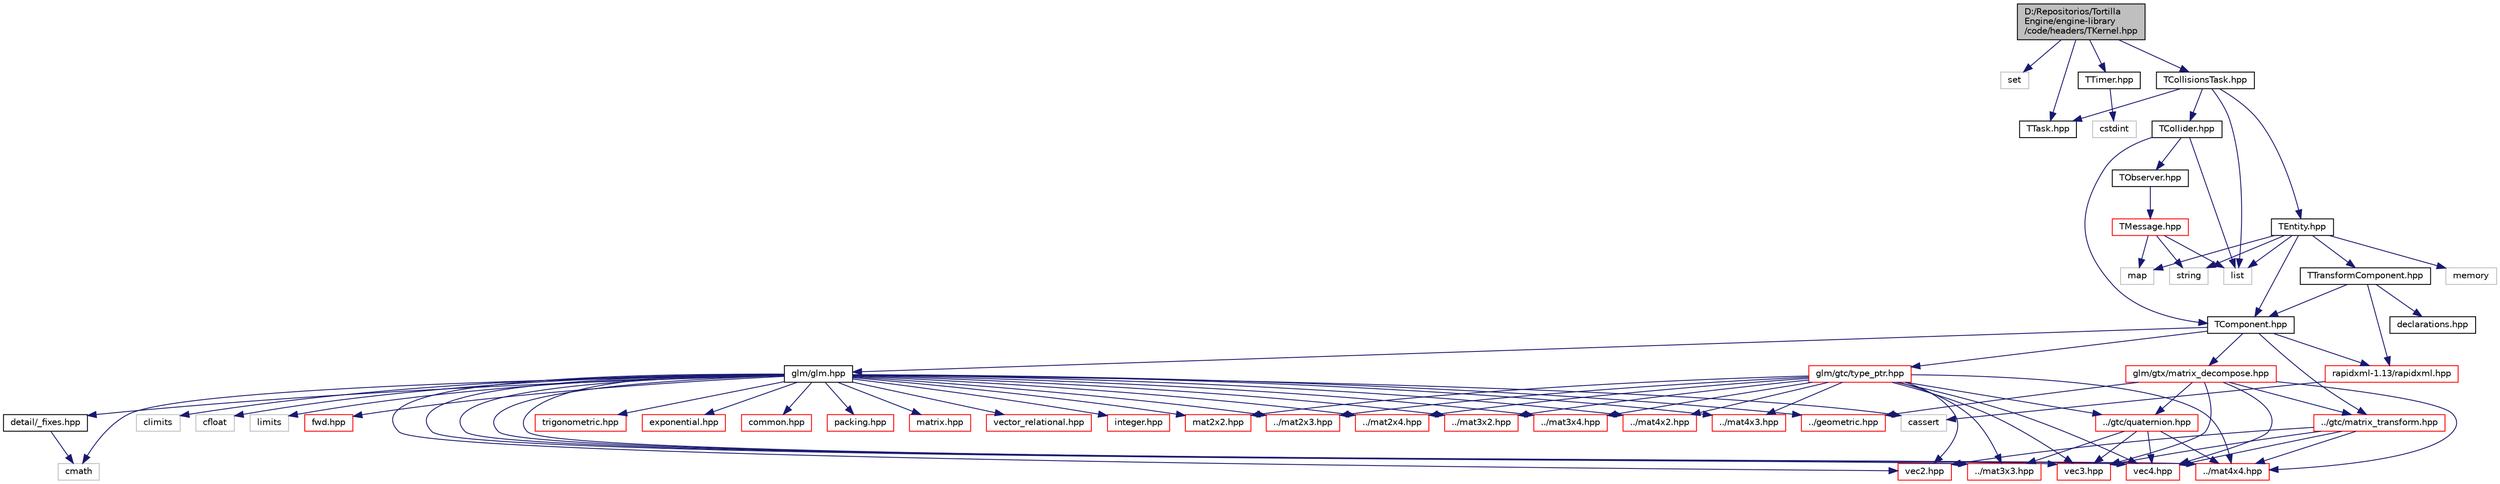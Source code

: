 digraph "D:/Repositorios/TortillaEngine/engine-library/code/headers/TKernel.hpp"
{
 // LATEX_PDF_SIZE
  edge [fontname="Helvetica",fontsize="10",labelfontname="Helvetica",labelfontsize="10"];
  node [fontname="Helvetica",fontsize="10",shape=record];
  Node1 [label="D:/Repositorios/Tortilla\lEngine/engine-library\l/code/headers/TKernel.hpp",height=0.2,width=0.4,color="black", fillcolor="grey75", style="filled", fontcolor="black",tooltip=" "];
  Node1 -> Node2 [color="midnightblue",fontsize="10",style="solid",fontname="Helvetica"];
  Node2 [label="set",height=0.2,width=0.4,color="grey75", fillcolor="white", style="filled",tooltip=" "];
  Node1 -> Node3 [color="midnightblue",fontsize="10",style="solid",fontname="Helvetica"];
  Node3 [label="TTask.hpp",height=0.2,width=0.4,color="black", fillcolor="white", style="filled",URL="$_t_task_8hpp.html",tooltip=" "];
  Node1 -> Node4 [color="midnightblue",fontsize="10",style="solid",fontname="Helvetica"];
  Node4 [label="TTimer.hpp",height=0.2,width=0.4,color="black", fillcolor="white", style="filled",URL="$_t_timer_8hpp.html",tooltip=" "];
  Node4 -> Node5 [color="midnightblue",fontsize="10",style="solid",fontname="Helvetica"];
  Node5 [label="cstdint",height=0.2,width=0.4,color="grey75", fillcolor="white", style="filled",tooltip=" "];
  Node1 -> Node6 [color="midnightblue",fontsize="10",style="solid",fontname="Helvetica"];
  Node6 [label="TCollisionsTask.hpp",height=0.2,width=0.4,color="black", fillcolor="white", style="filled",URL="$_t_collisions_task_8hpp.html",tooltip=" "];
  Node6 -> Node3 [color="midnightblue",fontsize="10",style="solid",fontname="Helvetica"];
  Node6 -> Node7 [color="midnightblue",fontsize="10",style="solid",fontname="Helvetica"];
  Node7 [label="TCollider.hpp",height=0.2,width=0.4,color="black", fillcolor="white", style="filled",URL="$_t_collider_8hpp.html",tooltip=" "];
  Node7 -> Node8 [color="midnightblue",fontsize="10",style="solid",fontname="Helvetica"];
  Node8 [label="TComponent.hpp",height=0.2,width=0.4,color="black", fillcolor="white", style="filled",URL="$_t_component_8hpp.html",tooltip=" "];
  Node8 -> Node9 [color="midnightblue",fontsize="10",style="solid",fontname="Helvetica"];
  Node9 [label="glm/glm.hpp",height=0.2,width=0.4,color="black", fillcolor="white", style="filled",URL="$glm_8hpp.html",tooltip=" "];
  Node9 -> Node10 [color="midnightblue",fontsize="10",style="solid",fontname="Helvetica"];
  Node10 [label="detail/_fixes.hpp",height=0.2,width=0.4,color="black", fillcolor="white", style="filled",URL="$__fixes_8hpp.html",tooltip=" "];
  Node10 -> Node11 [color="midnightblue",fontsize="10",style="solid",fontname="Helvetica"];
  Node11 [label="cmath",height=0.2,width=0.4,color="grey75", fillcolor="white", style="filled",tooltip=" "];
  Node9 -> Node11 [color="midnightblue",fontsize="10",style="solid",fontname="Helvetica"];
  Node9 -> Node12 [color="midnightblue",fontsize="10",style="solid",fontname="Helvetica"];
  Node12 [label="climits",height=0.2,width=0.4,color="grey75", fillcolor="white", style="filled",tooltip=" "];
  Node9 -> Node13 [color="midnightblue",fontsize="10",style="solid",fontname="Helvetica"];
  Node13 [label="cfloat",height=0.2,width=0.4,color="grey75", fillcolor="white", style="filled",tooltip=" "];
  Node9 -> Node14 [color="midnightblue",fontsize="10",style="solid",fontname="Helvetica"];
  Node14 [label="limits",height=0.2,width=0.4,color="grey75", fillcolor="white", style="filled",tooltip=" "];
  Node9 -> Node15 [color="midnightblue",fontsize="10",style="solid",fontname="Helvetica"];
  Node15 [label="cassert",height=0.2,width=0.4,color="grey75", fillcolor="white", style="filled",tooltip=" "];
  Node9 -> Node16 [color="midnightblue",fontsize="10",style="solid",fontname="Helvetica"];
  Node16 [label="fwd.hpp",height=0.2,width=0.4,color="red", fillcolor="white", style="filled",URL="$fwd_8hpp.html",tooltip=" "];
  Node9 -> Node25 [color="midnightblue",fontsize="10",style="solid",fontname="Helvetica"];
  Node25 [label="vec2.hpp",height=0.2,width=0.4,color="red", fillcolor="white", style="filled",URL="$vec2_8hpp.html",tooltip=" "];
  Node9 -> Node28 [color="midnightblue",fontsize="10",style="solid",fontname="Helvetica"];
  Node28 [label="vec3.hpp",height=0.2,width=0.4,color="red", fillcolor="white", style="filled",URL="$vec3_8hpp.html",tooltip=" "];
  Node9 -> Node31 [color="midnightblue",fontsize="10",style="solid",fontname="Helvetica"];
  Node31 [label="vec4.hpp",height=0.2,width=0.4,color="red", fillcolor="white", style="filled",URL="$vec4_8hpp.html",tooltip=" "];
  Node9 -> Node34 [color="midnightblue",fontsize="10",style="solid",fontname="Helvetica"];
  Node34 [label="mat2x2.hpp",height=0.2,width=0.4,color="red", fillcolor="white", style="filled",URL="$mat2x2_8hpp.html",tooltip=" "];
  Node9 -> Node38 [color="midnightblue",fontsize="10",style="solid",fontname="Helvetica"];
  Node38 [label="../mat2x3.hpp",height=0.2,width=0.4,color="red", fillcolor="white", style="filled",URL="$mat2x3_8hpp.html",tooltip=" "];
  Node9 -> Node41 [color="midnightblue",fontsize="10",style="solid",fontname="Helvetica"];
  Node41 [label="../mat2x4.hpp",height=0.2,width=0.4,color="red", fillcolor="white", style="filled",URL="$mat2x4_8hpp.html",tooltip=" "];
  Node9 -> Node44 [color="midnightblue",fontsize="10",style="solid",fontname="Helvetica"];
  Node44 [label="../mat3x2.hpp",height=0.2,width=0.4,color="red", fillcolor="white", style="filled",URL="$mat3x2_8hpp.html",tooltip=" "];
  Node9 -> Node47 [color="midnightblue",fontsize="10",style="solid",fontname="Helvetica"];
  Node47 [label="../mat3x3.hpp",height=0.2,width=0.4,color="red", fillcolor="white", style="filled",URL="$mat3x3_8hpp.html",tooltip=" "];
  Node9 -> Node50 [color="midnightblue",fontsize="10",style="solid",fontname="Helvetica"];
  Node50 [label="../mat3x4.hpp",height=0.2,width=0.4,color="red", fillcolor="white", style="filled",URL="$mat3x4_8hpp.html",tooltip=" "];
  Node9 -> Node53 [color="midnightblue",fontsize="10",style="solid",fontname="Helvetica"];
  Node53 [label="../mat4x2.hpp",height=0.2,width=0.4,color="red", fillcolor="white", style="filled",URL="$mat4x2_8hpp.html",tooltip=" "];
  Node9 -> Node56 [color="midnightblue",fontsize="10",style="solid",fontname="Helvetica"];
  Node56 [label="../mat4x3.hpp",height=0.2,width=0.4,color="red", fillcolor="white", style="filled",URL="$mat4x3_8hpp.html",tooltip=" "];
  Node9 -> Node59 [color="midnightblue",fontsize="10",style="solid",fontname="Helvetica"];
  Node59 [label="../mat4x4.hpp",height=0.2,width=0.4,color="red", fillcolor="white", style="filled",URL="$mat4x4_8hpp.html",tooltip=" "];
  Node9 -> Node75 [color="midnightblue",fontsize="10",style="solid",fontname="Helvetica"];
  Node75 [label="trigonometric.hpp",height=0.2,width=0.4,color="red", fillcolor="white", style="filled",URL="$trigonometric_8hpp.html",tooltip=" "];
  Node9 -> Node78 [color="midnightblue",fontsize="10",style="solid",fontname="Helvetica"];
  Node78 [label="exponential.hpp",height=0.2,width=0.4,color="red", fillcolor="white", style="filled",URL="$exponential_8hpp.html",tooltip=" "];
  Node9 -> Node79 [color="midnightblue",fontsize="10",style="solid",fontname="Helvetica"];
  Node79 [label="common.hpp",height=0.2,width=0.4,color="red", fillcolor="white", style="filled",URL="$common_8hpp.html",tooltip=" "];
  Node9 -> Node80 [color="midnightblue",fontsize="10",style="solid",fontname="Helvetica"];
  Node80 [label="packing.hpp",height=0.2,width=0.4,color="red", fillcolor="white", style="filled",URL="$packing_8hpp.html",tooltip=" "];
  Node9 -> Node63 [color="midnightblue",fontsize="10",style="solid",fontname="Helvetica"];
  Node63 [label="../geometric.hpp",height=0.2,width=0.4,color="red", fillcolor="white", style="filled",URL="$geometric_8hpp.html",tooltip=" "];
  Node9 -> Node85 [color="midnightblue",fontsize="10",style="solid",fontname="Helvetica"];
  Node85 [label="matrix.hpp",height=0.2,width=0.4,color="red", fillcolor="white", style="filled",URL="$matrix_8hpp.html",tooltip=" "];
  Node9 -> Node86 [color="midnightblue",fontsize="10",style="solid",fontname="Helvetica"];
  Node86 [label="vector_relational.hpp",height=0.2,width=0.4,color="red", fillcolor="white", style="filled",URL="$vector__relational_8hpp.html",tooltip=" "];
  Node9 -> Node87 [color="midnightblue",fontsize="10",style="solid",fontname="Helvetica"];
  Node87 [label="integer.hpp",height=0.2,width=0.4,color="red", fillcolor="white", style="filled",URL="$integer_8hpp.html",tooltip=" "];
  Node8 -> Node90 [color="midnightblue",fontsize="10",style="solid",fontname="Helvetica"];
  Node90 [label="glm/gtc/type_ptr.hpp",height=0.2,width=0.4,color="red", fillcolor="white", style="filled",URL="$type__ptr_8hpp.html",tooltip=" "];
  Node90 -> Node91 [color="midnightblue",fontsize="10",style="solid",fontname="Helvetica"];
  Node91 [label="../gtc/quaternion.hpp",height=0.2,width=0.4,color="red", fillcolor="white", style="filled",URL="$gtc_2quaternion_8hpp.html",tooltip=" "];
  Node91 -> Node47 [color="midnightblue",fontsize="10",style="solid",fontname="Helvetica"];
  Node91 -> Node59 [color="midnightblue",fontsize="10",style="solid",fontname="Helvetica"];
  Node91 -> Node28 [color="midnightblue",fontsize="10",style="solid",fontname="Helvetica"];
  Node91 -> Node31 [color="midnightblue",fontsize="10",style="solid",fontname="Helvetica"];
  Node90 -> Node25 [color="midnightblue",fontsize="10",style="solid",fontname="Helvetica"];
  Node90 -> Node28 [color="midnightblue",fontsize="10",style="solid",fontname="Helvetica"];
  Node90 -> Node31 [color="midnightblue",fontsize="10",style="solid",fontname="Helvetica"];
  Node90 -> Node34 [color="midnightblue",fontsize="10",style="solid",fontname="Helvetica"];
  Node90 -> Node38 [color="midnightblue",fontsize="10",style="solid",fontname="Helvetica"];
  Node90 -> Node41 [color="midnightblue",fontsize="10",style="solid",fontname="Helvetica"];
  Node90 -> Node44 [color="midnightblue",fontsize="10",style="solid",fontname="Helvetica"];
  Node90 -> Node47 [color="midnightblue",fontsize="10",style="solid",fontname="Helvetica"];
  Node90 -> Node50 [color="midnightblue",fontsize="10",style="solid",fontname="Helvetica"];
  Node90 -> Node53 [color="midnightblue",fontsize="10",style="solid",fontname="Helvetica"];
  Node90 -> Node56 [color="midnightblue",fontsize="10",style="solid",fontname="Helvetica"];
  Node90 -> Node59 [color="midnightblue",fontsize="10",style="solid",fontname="Helvetica"];
  Node8 -> Node97 [color="midnightblue",fontsize="10",style="solid",fontname="Helvetica"];
  Node97 [label="glm/gtx/matrix_decompose.hpp",height=0.2,width=0.4,color="red", fillcolor="white", style="filled",URL="$matrix__decompose_8hpp.html",tooltip=" "];
  Node97 -> Node59 [color="midnightblue",fontsize="10",style="solid",fontname="Helvetica"];
  Node97 -> Node28 [color="midnightblue",fontsize="10",style="solid",fontname="Helvetica"];
  Node97 -> Node31 [color="midnightblue",fontsize="10",style="solid",fontname="Helvetica"];
  Node97 -> Node63 [color="midnightblue",fontsize="10",style="solid",fontname="Helvetica"];
  Node97 -> Node91 [color="midnightblue",fontsize="10",style="solid",fontname="Helvetica"];
  Node97 -> Node98 [color="midnightblue",fontsize="10",style="solid",fontname="Helvetica"];
  Node98 [label="../gtc/matrix_transform.hpp",height=0.2,width=0.4,color="red", fillcolor="white", style="filled",URL="$matrix__transform_8hpp.html",tooltip=" "];
  Node98 -> Node59 [color="midnightblue",fontsize="10",style="solid",fontname="Helvetica"];
  Node98 -> Node25 [color="midnightblue",fontsize="10",style="solid",fontname="Helvetica"];
  Node98 -> Node28 [color="midnightblue",fontsize="10",style="solid",fontname="Helvetica"];
  Node98 -> Node31 [color="midnightblue",fontsize="10",style="solid",fontname="Helvetica"];
  Node8 -> Node98 [color="midnightblue",fontsize="10",style="solid",fontname="Helvetica"];
  Node8 -> Node101 [color="midnightblue",fontsize="10",style="solid",fontname="Helvetica"];
  Node101 [label="rapidxml-1.13/rapidxml.hpp",height=0.2,width=0.4,color="red", fillcolor="white", style="filled",URL="$rapidxml_8hpp.html",tooltip=" "];
  Node101 -> Node15 [color="midnightblue",fontsize="10",style="solid",fontname="Helvetica"];
  Node7 -> Node105 [color="midnightblue",fontsize="10",style="solid",fontname="Helvetica"];
  Node105 [label="TObserver.hpp",height=0.2,width=0.4,color="black", fillcolor="white", style="filled",URL="$_t_observer_8hpp.html",tooltip=" "];
  Node105 -> Node106 [color="midnightblue",fontsize="10",style="solid",fontname="Helvetica"];
  Node106 [label="TMessage.hpp",height=0.2,width=0.4,color="red", fillcolor="white", style="filled",URL="$_t_message_8hpp.html",tooltip=" "];
  Node106 -> Node107 [color="midnightblue",fontsize="10",style="solid",fontname="Helvetica"];
  Node107 [label="map",height=0.2,width=0.4,color="grey75", fillcolor="white", style="filled",tooltip=" "];
  Node106 -> Node108 [color="midnightblue",fontsize="10",style="solid",fontname="Helvetica"];
  Node108 [label="string",height=0.2,width=0.4,color="grey75", fillcolor="white", style="filled",tooltip=" "];
  Node106 -> Node109 [color="midnightblue",fontsize="10",style="solid",fontname="Helvetica"];
  Node109 [label="list",height=0.2,width=0.4,color="grey75", fillcolor="white", style="filled",tooltip=" "];
  Node7 -> Node109 [color="midnightblue",fontsize="10",style="solid",fontname="Helvetica"];
  Node6 -> Node111 [color="midnightblue",fontsize="10",style="solid",fontname="Helvetica"];
  Node111 [label="TEntity.hpp",height=0.2,width=0.4,color="black", fillcolor="white", style="filled",URL="$_t_entity_8hpp.html",tooltip=" "];
  Node111 -> Node112 [color="midnightblue",fontsize="10",style="solid",fontname="Helvetica"];
  Node112 [label="TTransformComponent.hpp",height=0.2,width=0.4,color="black", fillcolor="white", style="filled",URL="$_t_transform_component_8hpp.html",tooltip=" "];
  Node112 -> Node113 [color="midnightblue",fontsize="10",style="solid",fontname="Helvetica"];
  Node113 [label="declarations.hpp",height=0.2,width=0.4,color="black", fillcolor="white", style="filled",URL="$declarations_8hpp.html",tooltip=" "];
  Node112 -> Node8 [color="midnightblue",fontsize="10",style="solid",fontname="Helvetica"];
  Node112 -> Node101 [color="midnightblue",fontsize="10",style="solid",fontname="Helvetica"];
  Node111 -> Node8 [color="midnightblue",fontsize="10",style="solid",fontname="Helvetica"];
  Node111 -> Node107 [color="midnightblue",fontsize="10",style="solid",fontname="Helvetica"];
  Node111 -> Node114 [color="midnightblue",fontsize="10",style="solid",fontname="Helvetica"];
  Node114 [label="memory",height=0.2,width=0.4,color="grey75", fillcolor="white", style="filled",tooltip=" "];
  Node111 -> Node108 [color="midnightblue",fontsize="10",style="solid",fontname="Helvetica"];
  Node111 -> Node109 [color="midnightblue",fontsize="10",style="solid",fontname="Helvetica"];
  Node6 -> Node109 [color="midnightblue",fontsize="10",style="solid",fontname="Helvetica"];
}

